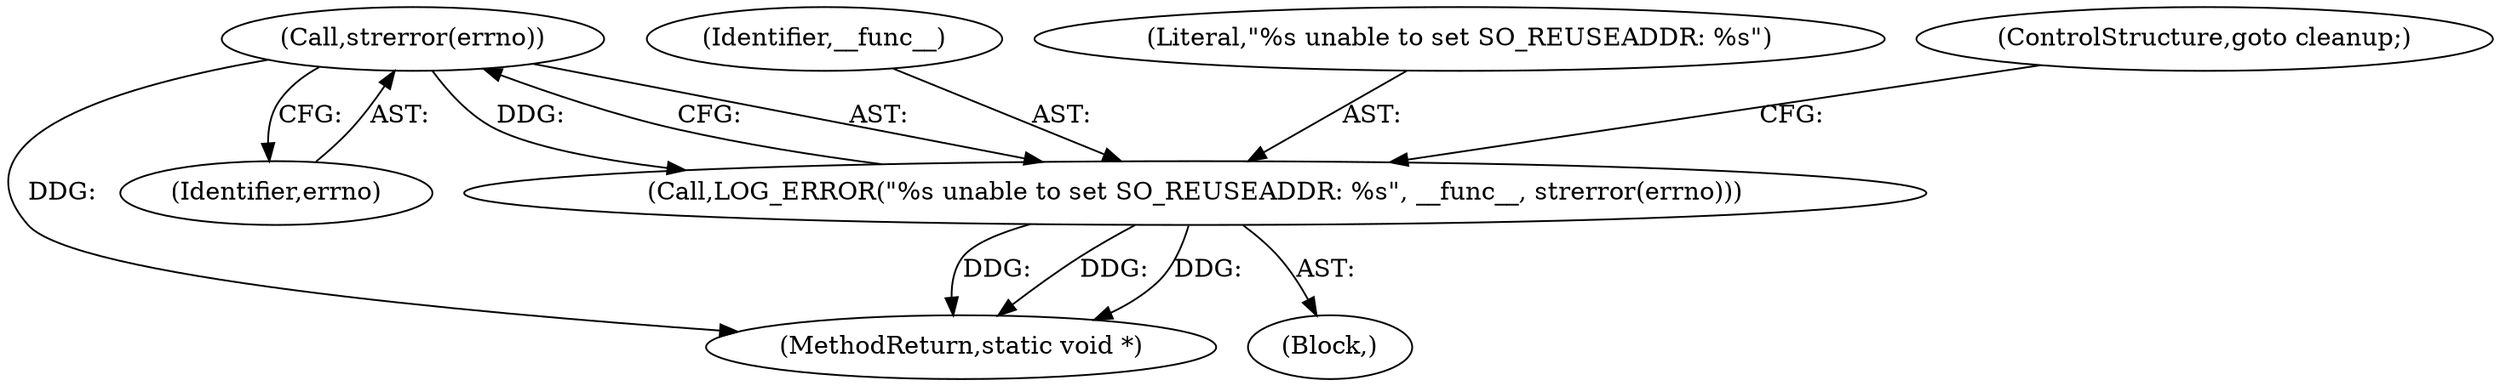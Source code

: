 digraph "0_Android_472271b153c5dc53c28beac55480a8d8434b2d5c_52@API" {
"1000150" [label="(Call,strerror(errno))"];
"1000147" [label="(Call,LOG_ERROR(\"%s unable to set SO_REUSEADDR: %s\", __func__, strerror(errno)))"];
"1000147" [label="(Call,LOG_ERROR(\"%s unable to set SO_REUSEADDR: %s\", __func__, strerror(errno)))"];
"1000149" [label="(Identifier,__func__)"];
"1000148" [label="(Literal,\"%s unable to set SO_REUSEADDR: %s\")"];
"1000152" [label="(ControlStructure,goto cleanup;)"];
"1000151" [label="(Identifier,errno)"];
"1000146" [label="(Block,)"];
"1000150" [label="(Call,strerror(errno))"];
"1000260" [label="(MethodReturn,static void *)"];
"1000150" -> "1000147"  [label="AST: "];
"1000150" -> "1000151"  [label="CFG: "];
"1000151" -> "1000150"  [label="AST: "];
"1000147" -> "1000150"  [label="CFG: "];
"1000150" -> "1000260"  [label="DDG: "];
"1000150" -> "1000147"  [label="DDG: "];
"1000147" -> "1000146"  [label="AST: "];
"1000148" -> "1000147"  [label="AST: "];
"1000149" -> "1000147"  [label="AST: "];
"1000152" -> "1000147"  [label="CFG: "];
"1000147" -> "1000260"  [label="DDG: "];
"1000147" -> "1000260"  [label="DDG: "];
"1000147" -> "1000260"  [label="DDG: "];
}
